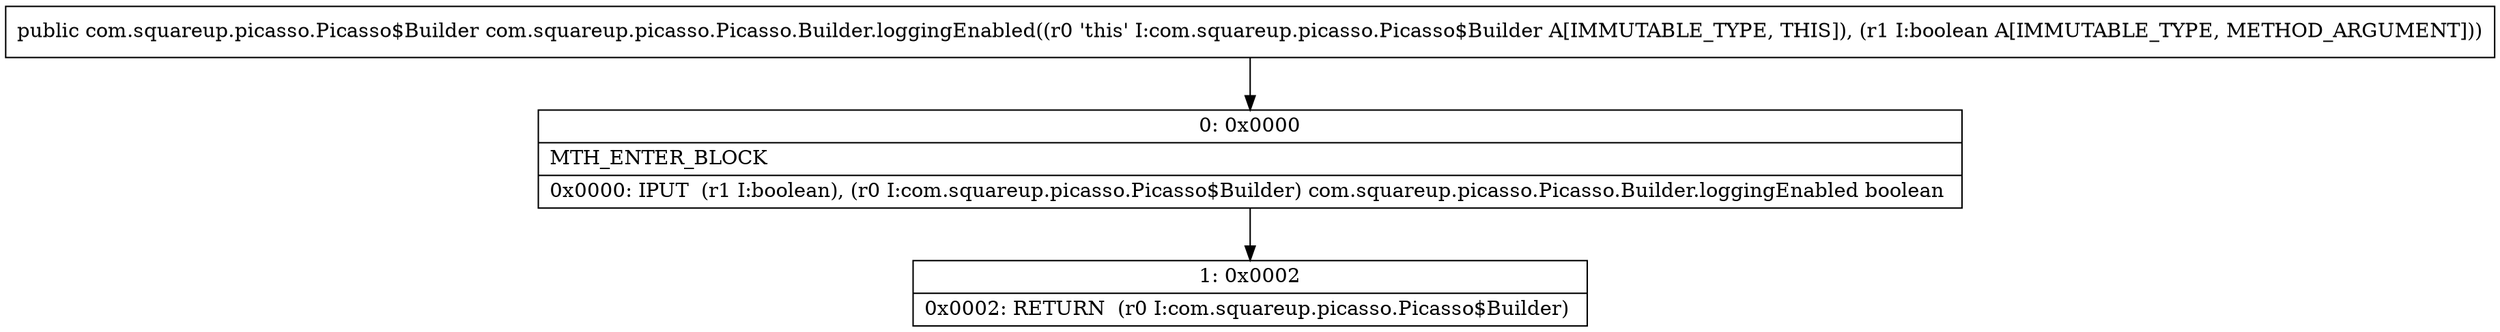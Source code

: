 digraph "CFG forcom.squareup.picasso.Picasso.Builder.loggingEnabled(Z)Lcom\/squareup\/picasso\/Picasso$Builder;" {
Node_0 [shape=record,label="{0\:\ 0x0000|MTH_ENTER_BLOCK\l|0x0000: IPUT  (r1 I:boolean), (r0 I:com.squareup.picasso.Picasso$Builder) com.squareup.picasso.Picasso.Builder.loggingEnabled boolean \l}"];
Node_1 [shape=record,label="{1\:\ 0x0002|0x0002: RETURN  (r0 I:com.squareup.picasso.Picasso$Builder) \l}"];
MethodNode[shape=record,label="{public com.squareup.picasso.Picasso$Builder com.squareup.picasso.Picasso.Builder.loggingEnabled((r0 'this' I:com.squareup.picasso.Picasso$Builder A[IMMUTABLE_TYPE, THIS]), (r1 I:boolean A[IMMUTABLE_TYPE, METHOD_ARGUMENT])) }"];
MethodNode -> Node_0;
Node_0 -> Node_1;
}

